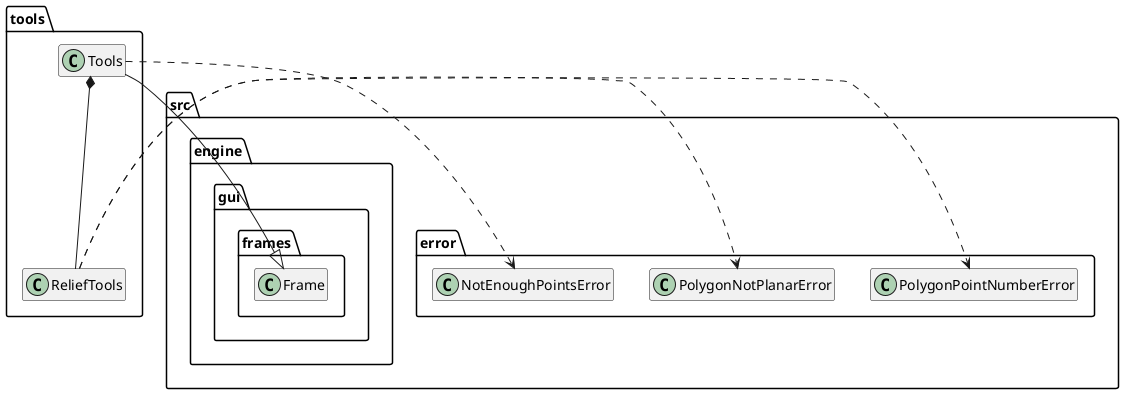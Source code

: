 @startuml

' Template file to use to create the diagrams od the packages.
' Every file must have a sub part called INTERNAL with the internal connections of the package and
' a sub part called EXTERNAL with the external parts.

!startsub INTERNAL

package tools {
    class Tools
    class ReliefTools
}

Tools *-- ReliefTools
!endsub


!if (%false())
    !startsub EXTERNAL
       Tools -u-|> Frame
       Tools .> NotEnoughPointsError
       ReliefTools .> PolygonPointNumberError
       ReliefTools .> PolygonNotPlanarError
    !endsub
!endif

ReliefTools .> src.error.PolygonPointNumberError
ReliefTools .> src.error.PolygonNotPlanarError
Tools -u-|> src.engine.gui.frames.Frame
Tools .> src.error.NotEnoughPointsError
hide members

@enduml